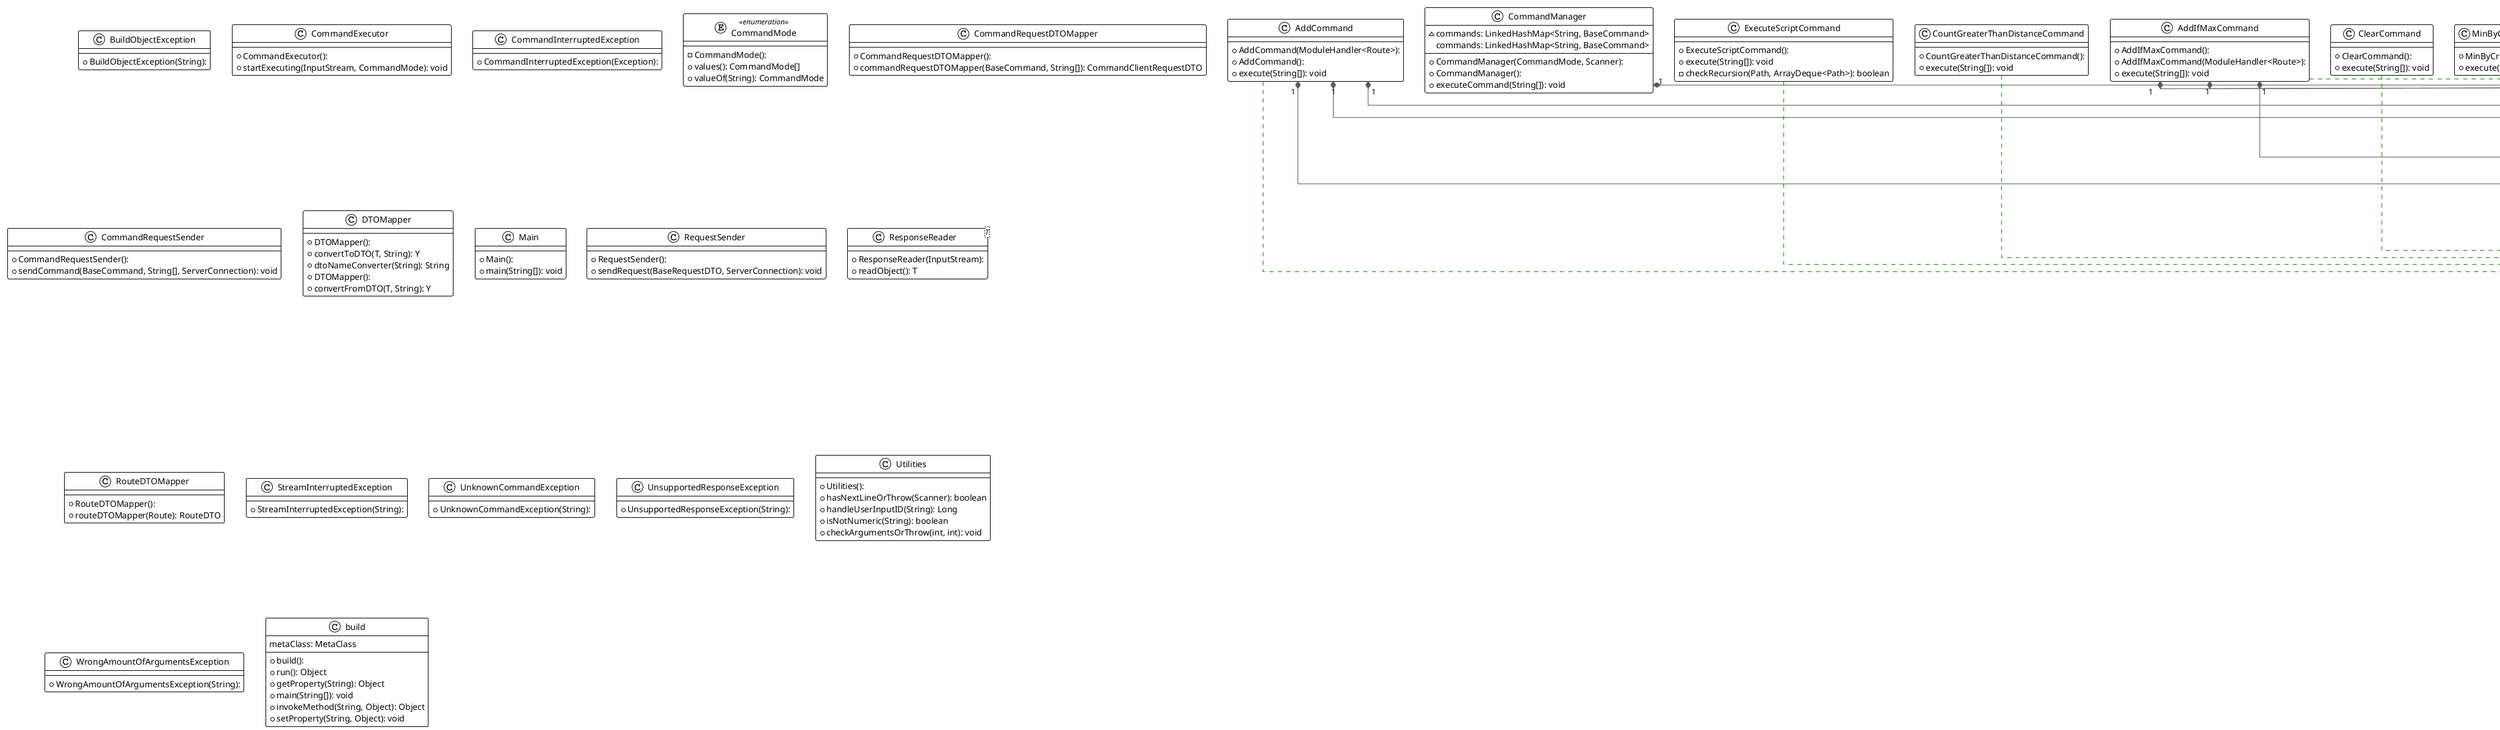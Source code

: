 @startuml

!theme plain
top to bottom direction
skinparam linetype ortho

class AddCommand {
  + AddCommand(ModuleHandler<Route>): 
  + AddCommand(): 
  + execute(String[]): void
}
class AddCommandDTO {
  + AddCommandDTO(): 
}
class AddIfMaxCommand {
  + AddIfMaxCommand(): 
  + AddIfMaxCommand(ModuleHandler<Route>): 
  + execute(String[]): void
}
class AddIfMaxCommandDTO {
  + AddIfMaxCommandDTO(): 
}
class AddIfMinCommand {
  + AddIfMinCommand(): 
  + AddIfMinCommand(ModuleHandler<Route>): 
  + execute(String[]): void
}
class AddIfMinCommandDTO {
  + AddIfMinCommandDTO(): 
}
interface BaseCommand << interface >> {
  + execute(String[]): void
}
interface BaseCommandDTO << interface >>
class BaseRequestDTO {
  + BaseRequestDTO(): 
}
class BaseResponse {
  + BaseResponse(): 
}
class BaseResponseDTO {
  + BaseResponseDTO(): 
}
class BaseResponseWorker {
  + BaseResponseWorker(): 
  + workWithResponse(BaseResponse, BaseResponseDTO): void
}
class BuildObjectException {
  + BuildObjectException(String): 
}
class ClearCommand {
  + ClearCommand(): 
  + execute(String[]): void
}
class ClearCommandDTO {
  + ClearCommandDTO(): 
}
class CommandClientRequestDTO {
  + CommandClientRequestDTO(): 
  - lineArgs: String[]
  - command: BaseCommandDTO
   command: BaseCommandDTO
   lineArgs: String[]
}
class CommandExecutor {
  + CommandExecutor(): 
  + startExecuting(InputStream, CommandMode): void
}
class CommandInterruptedException {
  + CommandInterruptedException(Exception): 
}
class CommandManager {
  + CommandManager(CommandMode, Scanner): 
  + CommandManager(): 
  ~ commands: LinkedHashMap<String, BaseCommand>
  + executeCommand(String[]): void
   commands: LinkedHashMap<String, BaseCommand>
}
enum CommandMode << enumeration >> {
  - CommandMode(): 
  + values(): CommandMode[]
  + valueOf(String): CommandMode
}
class CommandRequestDTOMapper {
  + CommandRequestDTOMapper(): 
  + commandRequestDTOMapper(BaseCommand, String[]): CommandClientRequestDTO
}
class CommandRequestSender {
  + CommandRequestSender(): 
  + sendCommand(BaseCommand, String[], ServerConnection): void
}
class CommandResponseWorker {
  + CommandResponseWorker(): 
  + workWithResponse(BaseResponse, BaseResponseDTO): void
}
class CommandStatusResponse {
  + CommandStatusResponse(): 
  - response: String
  - statusCode: int
   response: String
   statusCode: int
}
class CommandStatusResponseDTO {
  + CommandStatusResponseDTO(): 
}
class CoordXValidator {
  + CoordXValidator(): 
  + validate(Double): boolean
}
class CoordYValidator {
  + CoordYValidator(): 
  + validate(Float): boolean
}
class Coordinates {
  + Coordinates(): 
  - y: Float
  - x: double
  + toString(): String
  + hashCode(): int
  + equals(Object): boolean
   y: Float
   x: double
}
class CoordinatesCLIHandler {
  + CoordinatesCLIHandler(): 
  + buildObject(): Coordinates
}
class CoordinatesDTO {
  + CoordinatesDTO(): 
  - y: Float
  - x: double
   y: Float
   x: double
}
class CountGreaterThanDistanceCommand {
  + CountGreaterThanDistanceCommand(): 
  + execute(String[]): void
}
class CountGreaterThanDistanceCommandDTO {
  + CountGreaterThanDistanceCommandDTO(): 
}
class DTOMapper {
  + DTOMapper(): 
  + convertToDTO(T, String): Y
  + dtoNameConverter(String): String
}
class DTOMapper {
  + DTOMapper(): 
  + convertFromDTO(T, String): Y
}
class DistanceValidator {
  + DistanceValidator(): 
  + validate(Integer): boolean
}
class ExecuteScriptCommand {
  + ExecuteScriptCommand(): 
  + execute(String[]): void
  - checkRecursion(Path, ArrayDeque<Path>): boolean
}
class ExitCommand {
  + ExitCommand(): 
  + execute(String[]): void
}
class ExitCommandDTO {
  + ExitCommandDTO(): 
}
class HelpCommand {
  + HelpCommand(): 
  + execute(String[]): void
}
class HelpCommandDTO {
  + HelpCommandDTO(): 
}
class InfoCommand {
  + InfoCommand(): 
  + execute(String[]): void
}
class InfoCommandDTO {
  + InfoCommandDTO(): 
}
class Location {
  + Location(): 
  - x: float
  - z: Long
  - y: Long
  - name: String
  + hashCode(): int
  + toString(): String
  + equals(Object): boolean
   name: String
   x: float
   z: Long
   y: Long
}
class LocationCLIHandler {
  + LocationCLIHandler(): 
  + buildObject(): Location
  - handleYZInput(Scanner, Validator<Long>, String): Long
}
class LocationDTO {
  + LocationDTO(): 
  - y: Long
  - x: float
  - z: Long
  - name: String
   name: String
   x: float
   z: Long
   y: Long
}
class LocationNameValidator {
  + LocationNameValidator(): 
  + validate(String): boolean
}
class LocationXValidator {
  + LocationXValidator(): 
  + validate(Float): boolean
}
class LocationYZValidator {
  + LocationYZValidator(): 
  + validate(Long): boolean
}
class Main {
  + Main(): 
  + main(String[]): void
}
class MinByCreationDateCommand {
  + MinByCreationDateCommand(): 
  + execute(String[]): void
}
class MinByCreationDateCommandDTO {
  + MinByCreationDateCommandDTO(): 
}
interface ModuleHandler<T> << interface >> {
  + buildObject(): T
}
class NameValidator {
  + NameValidator(): 
  + validate(String): boolean
}
class PrintFieldDistanceAscendingCommand {
  + PrintFieldDistanceAscendingCommand(): 
  + execute(String[]): void
}
class PrintFieldDistanceAscendingCommandDTO {
  + PrintFieldDistanceAscendingCommandDTO(): 
}
class RemoveByIdCommand {
  + RemoveByIdCommand(): 
  + execute(String[]): void
}
class RemoveByIdCommandDTO {
  + RemoveByIdCommandDTO(): 
}
class RemoveGreaterCommand {
  + RemoveGreaterCommand(ModuleHandler<Route>): 
  + RemoveGreaterCommand(): 
  + execute(String[]): void
}
class RemoveGreaterCommandDTO {
  + RemoveGreaterCommandDTO(): 
}
class RequestSender {
  + RequestSender(): 
  + sendRequest(BaseRequestDTO, ServerConnection): void
}
class ResponseReader<T> {
  + ResponseReader(InputStream): 
  + readObject(): T
}
interface ResponseWorker << interface >> {
  + workWithResponse(BaseResponse, BaseResponseDTO): void
}
class ResponseWorkerManager {
  + ResponseWorkerManager(): 
  + workWithRequest(BaseResponse, BaseResponseDTO, String): void
}
class Route {
  + Route(): 
  - creationDate: Date
  - to: Location
  - name: String
  - coordinates: Coordinates
  - from: Location
  - id: Long
  - distance: int
  + compareTo(Route): int
  + hashCode(): int
  + toString(): String
  + equals(Object): boolean
   distance: int
   name: String
   coordinates: Coordinates
   to: Location
   id: Long
   from: Location
   creationDate: Date
}
class RouteCLIHandler {
  + RouteCLIHandler(): 
  + buildObject(): Route
}
class RouteDTO {
  + RouteDTO(): 
  - name: String
  - to: LocationDTO
  - from: LocationDTO
  - distance: int
  - coordinates: CoordinatesDTO
   distance: int
   name: String
   to: LocationDTO
   coordinates: CoordinatesDTO
   from: LocationDTO
}
class RouteDTOMapper {
  + RouteDTOMapper(): 
  + routeDTOMapper(Route): RouteDTO
}
class RouteNonCLIHandler {
  + RouteNonCLIHandler(Scanner): 
  + buildObject(): Route
  - generateLocation(int, ArrayList<String>): Location
}
class RouteValidator {
  + RouteValidator(): 
  + validate(Route): boolean
}
class SaveCommand {
  + SaveCommand(): 
  + execute(String[]): void
}
interface ServerConnection << interface >> {
  + openConnection(): void
  + listenServer(): InputStream
  + closeConnection(): void
  + sendData(byte[]): void
}
interface ServerConnectionFactory << interface >> {
  + openConnection(InetAddress, int): ServerConnection
}
class ServerConnectionHandler {
  + ServerConnectionHandler(): 
  - currentConnection: ServerConnection
   serverConnection: ServerConnection
   currentConnection: ServerConnection
}
class ShowCommand {
  + ShowCommand(): 
  + execute(String[]): void
}
class ShowCommandDTO {
  + ShowCommandDTO(): 
}
class StreamInterruptedException {
  + StreamInterruptedException(String): 
}
class UdpConnectionBlockDecorator {
  + UdpConnectionBlockDecorator(UdpServerConnection, boolean): 
   lockState: boolean
}
class UdpServerConnection {
  # UdpServerConnection(DatagramChannel, SocketAddress): 
  + openConnection(): void
  + listenServer(): ByteArrayInputStream
  + sendData(byte[]): void
  + closeConnection(): void
}
class UdpServerConnectionFactory {
  + UdpServerConnectionFactory(): 
  + openConnection(InetAddress, int): ServerConnection
}
class UnknownCommandException {
  + UnknownCommandException(String): 
}
class UnsupportedResponseException {
  + UnsupportedResponseException(String): 
}
class UpdateCommand {
  + UpdateCommand(): 
  + UpdateCommand(ModuleHandler<Route>): 
  + execute(String[]): void
}
class UpdateCommandDTO {
  + UpdateCommandDTO(): 
}
class Utilities {
  + Utilities(): 
  + hasNextLineOrThrow(Scanner): boolean
  + handleUserInputID(String): Long
  + isNotNumeric(String): boolean
  + checkArgumentsOrThrow(int, int): void
}
interface Validator<T> << interface >> {
  + validate(T): boolean
}
class WrongAmountOfArgumentsException {
  + WrongAmountOfArgumentsException(String): 
}
class build {
  + build(): 
  + run(): Object
  + getProperty(String): Object
  + main(String[]): void
  + invokeMethod(String, Object): Object
  + setProperty(String, Object): void
   metaClass: MetaClass
}

AddCommand                             -[#008200,dashed]-^  BaseCommand                           
AddCommand                            "1" *-[#595959,plain]-> "handler\n1" ModuleHandler                         
AddCommand                            "1" *-[#595959,plain]-> "route\n1" Route                                 
AddCommand                            "1" *-[#595959,plain]-> "obj\n1" RouteDTO                              
AddCommandDTO                          -[#008200,dashed]-^  BaseCommandDTO                        
AddCommandDTO                         "1" *-[#595959,plain]-> "obj\n1" RouteDTO                              
AddIfMaxCommand                        -[#008200,dashed]-^  BaseCommand                           
AddIfMaxCommand                       "1" *-[#595959,plain]-> "handler\n1" ModuleHandler                         
AddIfMaxCommand                       "1" *-[#595959,plain]-> "route\n1" Route                                 
AddIfMaxCommand                       "1" *-[#595959,plain]-> "obj\n1" RouteDTO                              
AddIfMaxCommandDTO                     -[#008200,dashed]-^  BaseCommandDTO                        
AddIfMaxCommandDTO                    "1" *-[#595959,plain]-> "obj\n1" RouteDTO                              
AddIfMinCommand                        -[#008200,dashed]-^  BaseCommand                           
AddIfMinCommand                       "1" *-[#595959,plain]-> "handler\n1" ModuleHandler                         
AddIfMinCommand                       "1" *-[#595959,plain]-> "route\n1" Route                                 
AddIfMinCommand                       "1" *-[#595959,plain]-> "obj\n1" RouteDTO                              
AddIfMinCommandDTO                     -[#008200,dashed]-^  BaseCommandDTO                        
AddIfMinCommandDTO                    "1" *-[#595959,plain]-> "obj\n1" RouteDTO                              
BaseResponseWorker                     -[#008200,dashed]-^  ResponseWorker                        
ClearCommand                           -[#008200,dashed]-^  BaseCommand                           
ClearCommandDTO                        -[#008200,dashed]-^  BaseCommandDTO                        
CommandClientRequestDTO               "1" *-[#595959,plain]-> "command\n1" BaseCommandDTO                        
CommandClientRequestDTO                -[#000082,plain]-^  BaseRequestDTO                        
CommandManager                        "1" *-[#595959,plain]-> "commands\n*" BaseCommand                           
CommandResponseWorker                  -[#000082,plain]-^  BaseResponseWorker                    
CommandStatusResponse                  -[#000082,plain]-^  BaseResponse                          
CommandStatusResponseDTO               -[#000082,plain]-^  BaseResponseDTO                       
CoordXValidator                        -[#008200,dashed]-^  Validator                             
CoordYValidator                        -[#008200,dashed]-^  Validator                             
CoordinatesCLIHandler                  -[#008200,dashed]-^  ModuleHandler                         
CountGreaterThanDistanceCommand        -[#008200,dashed]-^  BaseCommand                           
CountGreaterThanDistanceCommandDTO     -[#008200,dashed]-^  BaseCommandDTO                        
DistanceValidator                      -[#008200,dashed]-^  Validator                             
ExecuteScriptCommand                   -[#008200,dashed]-^  BaseCommand                           
ExitCommand                            -[#008200,dashed]-^  BaseCommand                           
ExitCommandDTO                         -[#008200,dashed]-^  BaseCommandDTO                        
HelpCommand                            -[#008200,dashed]-^  BaseCommand                           
HelpCommandDTO                         -[#008200,dashed]-^  BaseCommandDTO                        
InfoCommand                            -[#008200,dashed]-^  BaseCommand                           
InfoCommandDTO                         -[#008200,dashed]-^  BaseCommandDTO                        
LocationCLIHandler                     -[#008200,dashed]-^  ModuleHandler                         
LocationNameValidator                  -[#008200,dashed]-^  Validator                             
LocationXValidator                     -[#008200,dashed]-^  Validator                             
LocationYZValidator                    -[#008200,dashed]-^  Validator                             
MinByCreationDateCommand               -[#008200,dashed]-^  BaseCommand                           
MinByCreationDateCommandDTO            -[#008200,dashed]-^  BaseCommandDTO                        
NameValidator                          -[#008200,dashed]-^  Validator                             
PrintFieldDistanceAscendingCommand     -[#008200,dashed]-^  BaseCommand                           
PrintFieldDistanceAscendingCommandDTO  -[#008200,dashed]-^  BaseCommandDTO                        
RemoveByIdCommand                      -[#008200,dashed]-^  BaseCommand                           
RemoveByIdCommandDTO                   -[#008200,dashed]-^  BaseCommandDTO                        
RemoveGreaterCommand                   -[#008200,dashed]-^  BaseCommand                           
RemoveGreaterCommand                  "1" *-[#595959,plain]-> "handler\n1" ModuleHandler                         
RemoveGreaterCommand                  "1" *-[#595959,plain]-> "route\n1" Route                                 
RemoveGreaterCommand                  "1" *-[#595959,plain]-> "obj\n1" RouteDTO                              
RemoveGreaterCommandDTO                -[#008200,dashed]-^  BaseCommandDTO                        
RemoveGreaterCommandDTO               "1" *-[#595959,plain]-> "obj\n1" RouteDTO                              
ResponseWorkerManager                 "1" *-[#595959,plain]-> "workers\n*" ResponseWorker                        
Route                                 "1" *-[#595959,plain]-> "coordinates\n1" Coordinates                           
Route                                 "1" *-[#595959,plain]-> "from\n1" Location                              
RouteCLIHandler                        -[#008200,dashed]-^  ModuleHandler                         
RouteDTO                              "1" *-[#595959,plain]-> "coordinates\n1" CoordinatesDTO                        
RouteDTO                              "1" *-[#595959,plain]-> "from\n1" LocationDTO                           
RouteNonCLIHandler                     -[#008200,dashed]-^  ModuleHandler                         
RouteValidator                         -[#008200,dashed]-^  Validator                             
SaveCommand                            -[#008200,dashed]-^  BaseCommand                           
ServerConnectionHandler               "1" *-[#595959,plain]-> "currentConnection\n1" ServerConnection                      
ShowCommand                            -[#008200,dashed]-^  BaseCommand                           
ShowCommandDTO                         -[#008200,dashed]-^  BaseCommandDTO                        
UdpConnectionBlockDecorator            -[#000082,plain]-^  UdpServerConnection                   
UdpConnectionBlockDecorator           "1" *-[#595959,plain]-> "baseConnection\n1" UdpServerConnection                   
UdpServerConnection                    -[#008200,dashed]-^  ServerConnection                      
UdpServerConnectionFactory             -[#008200,dashed]-^  ServerConnectionFactory               
UpdateCommand                          -[#008200,dashed]-^  BaseCommand                           
UpdateCommand                         "1" *-[#595959,plain]-> "handler\n1" ModuleHandler                         
UpdateCommand                         "1" *-[#595959,plain]-> "route\n1" Route                                 
UpdateCommand                         "1" *-[#595959,plain]-> "obj\n1" RouteDTO                              
UpdateCommandDTO                       -[#008200,dashed]-^  BaseCommandDTO                        
UpdateCommandDTO                      "1" *-[#595959,plain]-> "obj\n1" RouteDTO                              
@enduml
